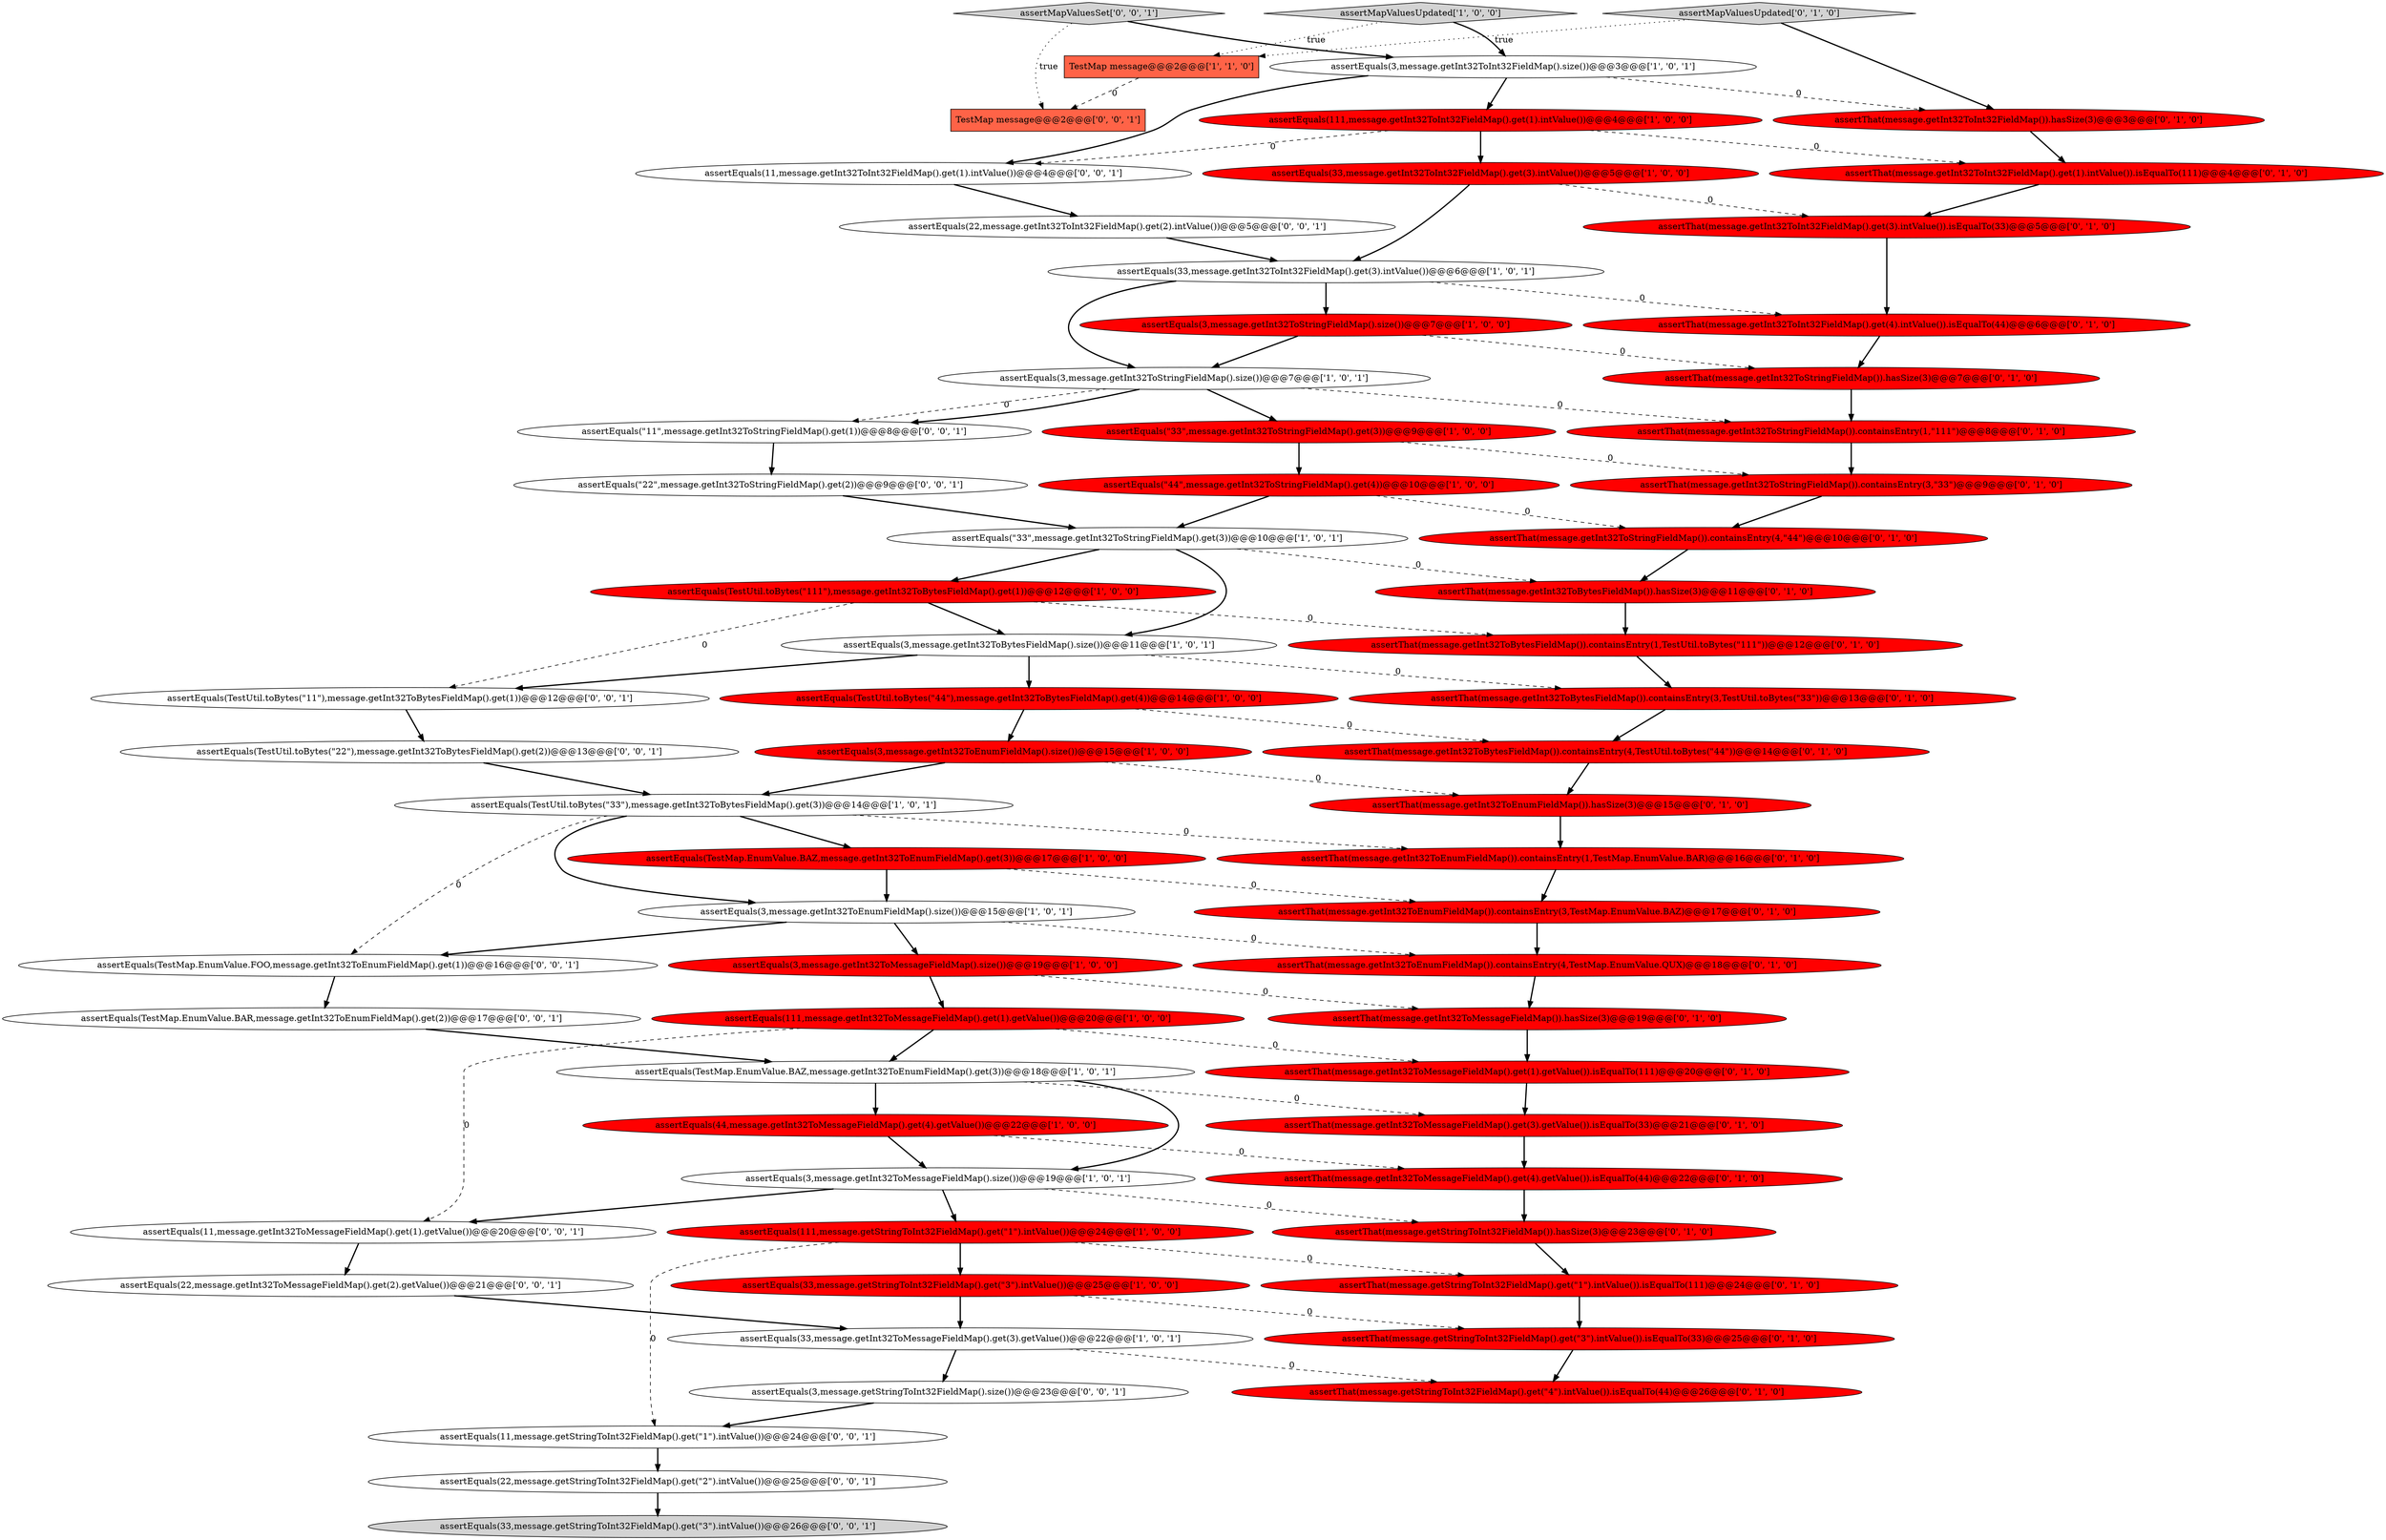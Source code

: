 digraph {
4 [style = filled, label = "assertEquals(3,message.getInt32ToInt32FieldMap().size())@@@3@@@['1', '0', '1']", fillcolor = white, shape = ellipse image = "AAA0AAABBB1BBB"];
11 [style = filled, label = "assertEquals(33,message.getStringToInt32FieldMap().get(\"3\").intValue())@@@25@@@['1', '0', '0']", fillcolor = red, shape = ellipse image = "AAA1AAABBB1BBB"];
56 [style = filled, label = "assertEquals(22,message.getInt32ToInt32FieldMap().get(2).intValue())@@@5@@@['0', '0', '1']", fillcolor = white, shape = ellipse image = "AAA0AAABBB3BBB"];
59 [style = filled, label = "assertEquals(3,message.getStringToInt32FieldMap().size())@@@23@@@['0', '0', '1']", fillcolor = white, shape = ellipse image = "AAA0AAABBB3BBB"];
65 [style = filled, label = "assertEquals(22,message.getStringToInt32FieldMap().get(\"2\").intValue())@@@25@@@['0', '0', '1']", fillcolor = white, shape = ellipse image = "AAA0AAABBB3BBB"];
53 [style = filled, label = "assertEquals(TestUtil.toBytes(\"22\"),message.getInt32ToBytesFieldMap().get(2))@@@13@@@['0', '0', '1']", fillcolor = white, shape = ellipse image = "AAA0AAABBB3BBB"];
17 [style = filled, label = "assertEquals(\"33\",message.getInt32ToStringFieldMap().get(3))@@@9@@@['1', '0', '0']", fillcolor = red, shape = ellipse image = "AAA1AAABBB1BBB"];
26 [style = filled, label = "assertThat(message.getStringToInt32FieldMap()).hasSize(3)@@@23@@@['0', '1', '0']", fillcolor = red, shape = ellipse image = "AAA1AAABBB2BBB"];
2 [style = filled, label = "assertEquals(TestMap.EnumValue.BAZ,message.getInt32ToEnumFieldMap().get(3))@@@18@@@['1', '0', '1']", fillcolor = white, shape = ellipse image = "AAA0AAABBB1BBB"];
32 [style = filled, label = "assertThat(message.getStringToInt32FieldMap().get(\"4\").intValue()).isEqualTo(44)@@@26@@@['0', '1', '0']", fillcolor = red, shape = ellipse image = "AAA1AAABBB2BBB"];
29 [style = filled, label = "assertThat(message.getInt32ToInt32FieldMap()).hasSize(3)@@@3@@@['0', '1', '0']", fillcolor = red, shape = ellipse image = "AAA1AAABBB2BBB"];
27 [style = filled, label = "assertThat(message.getInt32ToEnumFieldMap()).containsEntry(1,TestMap.EnumValue.BAR)@@@16@@@['0', '1', '0']", fillcolor = red, shape = ellipse image = "AAA1AAABBB2BBB"];
63 [style = filled, label = "assertEquals(\"22\",message.getInt32ToStringFieldMap().get(2))@@@9@@@['0', '0', '1']", fillcolor = white, shape = ellipse image = "AAA0AAABBB3BBB"];
19 [style = filled, label = "assertEquals(33,message.getInt32ToMessageFieldMap().get(3).getValue())@@@22@@@['1', '0', '1']", fillcolor = white, shape = ellipse image = "AAA0AAABBB1BBB"];
37 [style = filled, label = "assertThat(message.getInt32ToBytesFieldMap()).hasSize(3)@@@11@@@['0', '1', '0']", fillcolor = red, shape = ellipse image = "AAA1AAABBB2BBB"];
40 [style = filled, label = "assertThat(message.getInt32ToEnumFieldMap()).containsEntry(4,TestMap.EnumValue.QUX)@@@18@@@['0', '1', '0']", fillcolor = red, shape = ellipse image = "AAA1AAABBB2BBB"];
33 [style = filled, label = "assertMapValuesUpdated['0', '1', '0']", fillcolor = lightgray, shape = diamond image = "AAA0AAABBB2BBB"];
51 [style = filled, label = "assertEquals(\"11\",message.getInt32ToStringFieldMap().get(1))@@@8@@@['0', '0', '1']", fillcolor = white, shape = ellipse image = "AAA0AAABBB3BBB"];
3 [style = filled, label = "assertEquals(3,message.getInt32ToStringFieldMap().size())@@@7@@@['1', '0', '0']", fillcolor = red, shape = ellipse image = "AAA1AAABBB1BBB"];
57 [style = filled, label = "assertEquals(TestUtil.toBytes(\"11\"),message.getInt32ToBytesFieldMap().get(1))@@@12@@@['0', '0', '1']", fillcolor = white, shape = ellipse image = "AAA0AAABBB3BBB"];
36 [style = filled, label = "assertThat(message.getInt32ToEnumFieldMap()).hasSize(3)@@@15@@@['0', '1', '0']", fillcolor = red, shape = ellipse image = "AAA1AAABBB2BBB"];
21 [style = filled, label = "assertEquals(111,message.getInt32ToInt32FieldMap().get(1).intValue())@@@4@@@['1', '0', '0']", fillcolor = red, shape = ellipse image = "AAA1AAABBB1BBB"];
43 [style = filled, label = "assertThat(message.getInt32ToBytesFieldMap()).containsEntry(3,TestUtil.toBytes(\"33\"))@@@13@@@['0', '1', '0']", fillcolor = red, shape = ellipse image = "AAA1AAABBB2BBB"];
61 [style = filled, label = "assertEquals(22,message.getInt32ToMessageFieldMap().get(2).getValue())@@@21@@@['0', '0', '1']", fillcolor = white, shape = ellipse image = "AAA0AAABBB3BBB"];
49 [style = filled, label = "assertThat(message.getInt32ToInt32FieldMap().get(4).intValue()).isEqualTo(44)@@@6@@@['0', '1', '0']", fillcolor = red, shape = ellipse image = "AAA1AAABBB2BBB"];
50 [style = filled, label = "assertThat(message.getInt32ToMessageFieldMap().get(1).getValue()).isEqualTo(111)@@@20@@@['0', '1', '0']", fillcolor = red, shape = ellipse image = "AAA1AAABBB2BBB"];
22 [style = filled, label = "assertEquals(\"33\",message.getInt32ToStringFieldMap().get(3))@@@10@@@['1', '0', '1']", fillcolor = white, shape = ellipse image = "AAA0AAABBB1BBB"];
20 [style = filled, label = "TestMap message@@@2@@@['1', '1', '0']", fillcolor = tomato, shape = box image = "AAA0AAABBB1BBB"];
45 [style = filled, label = "assertThat(message.getInt32ToMessageFieldMap().get(4).getValue()).isEqualTo(44)@@@22@@@['0', '1', '0']", fillcolor = red, shape = ellipse image = "AAA1AAABBB2BBB"];
7 [style = filled, label = "assertEquals(33,message.getInt32ToInt32FieldMap().get(3).intValue())@@@6@@@['1', '0', '1']", fillcolor = white, shape = ellipse image = "AAA0AAABBB1BBB"];
6 [style = filled, label = "assertEquals(3,message.getInt32ToEnumFieldMap().size())@@@15@@@['1', '0', '0']", fillcolor = red, shape = ellipse image = "AAA1AAABBB1BBB"];
14 [style = filled, label = "assertEquals(3,message.getInt32ToMessageFieldMap().size())@@@19@@@['1', '0', '0']", fillcolor = red, shape = ellipse image = "AAA1AAABBB1BBB"];
42 [style = filled, label = "assertThat(message.getInt32ToStringFieldMap()).containsEntry(1,\"111\")@@@8@@@['0', '1', '0']", fillcolor = red, shape = ellipse image = "AAA1AAABBB2BBB"];
48 [style = filled, label = "assertThat(message.getInt32ToMessageFieldMap()).hasSize(3)@@@19@@@['0', '1', '0']", fillcolor = red, shape = ellipse image = "AAA1AAABBB2BBB"];
62 [style = filled, label = "assertMapValuesSet['0', '0', '1']", fillcolor = lightgray, shape = diamond image = "AAA0AAABBB3BBB"];
38 [style = filled, label = "assertThat(message.getStringToInt32FieldMap().get(\"1\").intValue()).isEqualTo(111)@@@24@@@['0', '1', '0']", fillcolor = red, shape = ellipse image = "AAA1AAABBB2BBB"];
9 [style = filled, label = "assertEquals(TestUtil.toBytes(\"44\"),message.getInt32ToBytesFieldMap().get(4))@@@14@@@['1', '0', '0']", fillcolor = red, shape = ellipse image = "AAA1AAABBB1BBB"];
15 [style = filled, label = "assertMapValuesUpdated['1', '0', '0']", fillcolor = lightgray, shape = diamond image = "AAA0AAABBB1BBB"];
18 [style = filled, label = "assertEquals(3,message.getInt32ToMessageFieldMap().size())@@@19@@@['1', '0', '1']", fillcolor = white, shape = ellipse image = "AAA0AAABBB1BBB"];
12 [style = filled, label = "assertEquals(33,message.getInt32ToInt32FieldMap().get(3).intValue())@@@5@@@['1', '0', '0']", fillcolor = red, shape = ellipse image = "AAA1AAABBB1BBB"];
46 [style = filled, label = "assertThat(message.getInt32ToInt32FieldMap().get(3).intValue()).isEqualTo(33)@@@5@@@['0', '1', '0']", fillcolor = red, shape = ellipse image = "AAA1AAABBB2BBB"];
64 [style = filled, label = "TestMap message@@@2@@@['0', '0', '1']", fillcolor = tomato, shape = box image = "AAA0AAABBB3BBB"];
35 [style = filled, label = "assertThat(message.getStringToInt32FieldMap().get(\"3\").intValue()).isEqualTo(33)@@@25@@@['0', '1', '0']", fillcolor = red, shape = ellipse image = "AAA1AAABBB2BBB"];
13 [style = filled, label = "assertEquals(3,message.getInt32ToStringFieldMap().size())@@@7@@@['1', '0', '1']", fillcolor = white, shape = ellipse image = "AAA0AAABBB1BBB"];
39 [style = filled, label = "assertThat(message.getInt32ToEnumFieldMap()).containsEntry(3,TestMap.EnumValue.BAZ)@@@17@@@['0', '1', '0']", fillcolor = red, shape = ellipse image = "AAA1AAABBB2BBB"];
16 [style = filled, label = "assertEquals(44,message.getInt32ToMessageFieldMap().get(4).getValue())@@@22@@@['1', '0', '0']", fillcolor = red, shape = ellipse image = "AAA1AAABBB1BBB"];
1 [style = filled, label = "assertEquals(TestUtil.toBytes(\"111\"),message.getInt32ToBytesFieldMap().get(1))@@@12@@@['1', '0', '0']", fillcolor = red, shape = ellipse image = "AAA1AAABBB1BBB"];
23 [style = filled, label = "assertEquals(3,message.getInt32ToBytesFieldMap().size())@@@11@@@['1', '0', '1']", fillcolor = white, shape = ellipse image = "AAA0AAABBB1BBB"];
60 [style = filled, label = "assertEquals(33,message.getStringToInt32FieldMap().get(\"3\").intValue())@@@26@@@['0', '0', '1']", fillcolor = lightgray, shape = ellipse image = "AAA0AAABBB3BBB"];
28 [style = filled, label = "assertThat(message.getInt32ToBytesFieldMap()).containsEntry(4,TestUtil.toBytes(\"44\"))@@@14@@@['0', '1', '0']", fillcolor = red, shape = ellipse image = "AAA1AAABBB2BBB"];
47 [style = filled, label = "assertThat(message.getInt32ToBytesFieldMap()).containsEntry(1,TestUtil.toBytes(\"111\"))@@@12@@@['0', '1', '0']", fillcolor = red, shape = ellipse image = "AAA1AAABBB2BBB"];
54 [style = filled, label = "assertEquals(11,message.getStringToInt32FieldMap().get(\"1\").intValue())@@@24@@@['0', '0', '1']", fillcolor = white, shape = ellipse image = "AAA0AAABBB3BBB"];
5 [style = filled, label = "assertEquals(TestUtil.toBytes(\"33\"),message.getInt32ToBytesFieldMap().get(3))@@@14@@@['1', '0', '1']", fillcolor = white, shape = ellipse image = "AAA0AAABBB1BBB"];
8 [style = filled, label = "assertEquals(111,message.getInt32ToMessageFieldMap().get(1).getValue())@@@20@@@['1', '0', '0']", fillcolor = red, shape = ellipse image = "AAA1AAABBB1BBB"];
30 [style = filled, label = "assertThat(message.getInt32ToStringFieldMap()).hasSize(3)@@@7@@@['0', '1', '0']", fillcolor = red, shape = ellipse image = "AAA1AAABBB2BBB"];
52 [style = filled, label = "assertEquals(11,message.getInt32ToMessageFieldMap().get(1).getValue())@@@20@@@['0', '0', '1']", fillcolor = white, shape = ellipse image = "AAA0AAABBB3BBB"];
10 [style = filled, label = "assertEquals(3,message.getInt32ToEnumFieldMap().size())@@@15@@@['1', '0', '1']", fillcolor = white, shape = ellipse image = "AAA0AAABBB1BBB"];
34 [style = filled, label = "assertThat(message.getInt32ToInt32FieldMap().get(1).intValue()).isEqualTo(111)@@@4@@@['0', '1', '0']", fillcolor = red, shape = ellipse image = "AAA1AAABBB2BBB"];
31 [style = filled, label = "assertThat(message.getInt32ToStringFieldMap()).containsEntry(3,\"33\")@@@9@@@['0', '1', '0']", fillcolor = red, shape = ellipse image = "AAA1AAABBB2BBB"];
25 [style = filled, label = "assertEquals(\"44\",message.getInt32ToStringFieldMap().get(4))@@@10@@@['1', '0', '0']", fillcolor = red, shape = ellipse image = "AAA1AAABBB1BBB"];
24 [style = filled, label = "assertEquals(TestMap.EnumValue.BAZ,message.getInt32ToEnumFieldMap().get(3))@@@17@@@['1', '0', '0']", fillcolor = red, shape = ellipse image = "AAA1AAABBB1BBB"];
55 [style = filled, label = "assertEquals(TestMap.EnumValue.FOO,message.getInt32ToEnumFieldMap().get(1))@@@16@@@['0', '0', '1']", fillcolor = white, shape = ellipse image = "AAA0AAABBB3BBB"];
66 [style = filled, label = "assertEquals(11,message.getInt32ToInt32FieldMap().get(1).intValue())@@@4@@@['0', '0', '1']", fillcolor = white, shape = ellipse image = "AAA0AAABBB3BBB"];
41 [style = filled, label = "assertThat(message.getInt32ToMessageFieldMap().get(3).getValue()).isEqualTo(33)@@@21@@@['0', '1', '0']", fillcolor = red, shape = ellipse image = "AAA1AAABBB2BBB"];
58 [style = filled, label = "assertEquals(TestMap.EnumValue.BAR,message.getInt32ToEnumFieldMap().get(2))@@@17@@@['0', '0', '1']", fillcolor = white, shape = ellipse image = "AAA0AAABBB3BBB"];
0 [style = filled, label = "assertEquals(111,message.getStringToInt32FieldMap().get(\"1\").intValue())@@@24@@@['1', '0', '0']", fillcolor = red, shape = ellipse image = "AAA1AAABBB1BBB"];
44 [style = filled, label = "assertThat(message.getInt32ToStringFieldMap()).containsEntry(4,\"44\")@@@10@@@['0', '1', '0']", fillcolor = red, shape = ellipse image = "AAA1AAABBB2BBB"];
17->25 [style = bold, label=""];
65->60 [style = bold, label=""];
34->46 [style = bold, label=""];
21->66 [style = dashed, label="0"];
25->22 [style = bold, label=""];
7->49 [style = dashed, label="0"];
61->19 [style = bold, label=""];
15->20 [style = dotted, label="true"];
29->34 [style = bold, label=""];
24->39 [style = dashed, label="0"];
0->38 [style = dashed, label="0"];
12->7 [style = bold, label=""];
1->23 [style = bold, label=""];
23->57 [style = bold, label=""];
9->6 [style = bold, label=""];
54->65 [style = bold, label=""];
63->22 [style = bold, label=""];
23->43 [style = dashed, label="0"];
13->51 [style = bold, label=""];
13->17 [style = bold, label=""];
62->64 [style = dotted, label="true"];
6->36 [style = dashed, label="0"];
13->51 [style = dashed, label="0"];
1->57 [style = dashed, label="0"];
41->45 [style = bold, label=""];
12->46 [style = dashed, label="0"];
2->41 [style = dashed, label="0"];
56->7 [style = bold, label=""];
5->55 [style = dashed, label="0"];
18->0 [style = bold, label=""];
59->54 [style = bold, label=""];
11->35 [style = dashed, label="0"];
2->16 [style = bold, label=""];
24->10 [style = bold, label=""];
5->10 [style = bold, label=""];
13->42 [style = dashed, label="0"];
28->36 [style = bold, label=""];
10->14 [style = bold, label=""];
30->42 [style = bold, label=""];
4->21 [style = bold, label=""];
48->50 [style = bold, label=""];
58->2 [style = bold, label=""];
2->18 [style = bold, label=""];
47->43 [style = bold, label=""];
42->31 [style = bold, label=""];
0->54 [style = dashed, label="0"];
22->23 [style = bold, label=""];
33->29 [style = bold, label=""];
5->27 [style = dashed, label="0"];
8->50 [style = dashed, label="0"];
22->37 [style = dashed, label="0"];
1->47 [style = dashed, label="0"];
16->45 [style = dashed, label="0"];
14->8 [style = bold, label=""];
44->37 [style = bold, label=""];
19->32 [style = dashed, label="0"];
38->35 [style = bold, label=""];
50->41 [style = bold, label=""];
57->53 [style = bold, label=""];
51->63 [style = bold, label=""];
37->47 [style = bold, label=""];
3->30 [style = dashed, label="0"];
16->18 [style = bold, label=""];
21->34 [style = dashed, label="0"];
52->61 [style = bold, label=""];
0->11 [style = bold, label=""];
35->32 [style = bold, label=""];
4->66 [style = bold, label=""];
19->59 [style = bold, label=""];
21->12 [style = bold, label=""];
6->5 [style = bold, label=""];
27->39 [style = bold, label=""];
10->40 [style = dashed, label="0"];
8->2 [style = bold, label=""];
31->44 [style = bold, label=""];
49->30 [style = bold, label=""];
39->40 [style = bold, label=""];
5->24 [style = bold, label=""];
22->1 [style = bold, label=""];
18->52 [style = bold, label=""];
25->44 [style = dashed, label="0"];
8->52 [style = dashed, label="0"];
7->13 [style = bold, label=""];
40->48 [style = bold, label=""];
53->5 [style = bold, label=""];
14->48 [style = dashed, label="0"];
62->4 [style = bold, label=""];
46->49 [style = bold, label=""];
9->28 [style = dashed, label="0"];
20->64 [style = dashed, label="0"];
11->19 [style = bold, label=""];
17->31 [style = dashed, label="0"];
10->55 [style = bold, label=""];
7->3 [style = bold, label=""];
43->28 [style = bold, label=""];
33->20 [style = dotted, label="true"];
26->38 [style = bold, label=""];
36->27 [style = bold, label=""];
15->4 [style = bold, label=""];
3->13 [style = bold, label=""];
66->56 [style = bold, label=""];
45->26 [style = bold, label=""];
4->29 [style = dashed, label="0"];
23->9 [style = bold, label=""];
55->58 [style = bold, label=""];
18->26 [style = dashed, label="0"];
}
